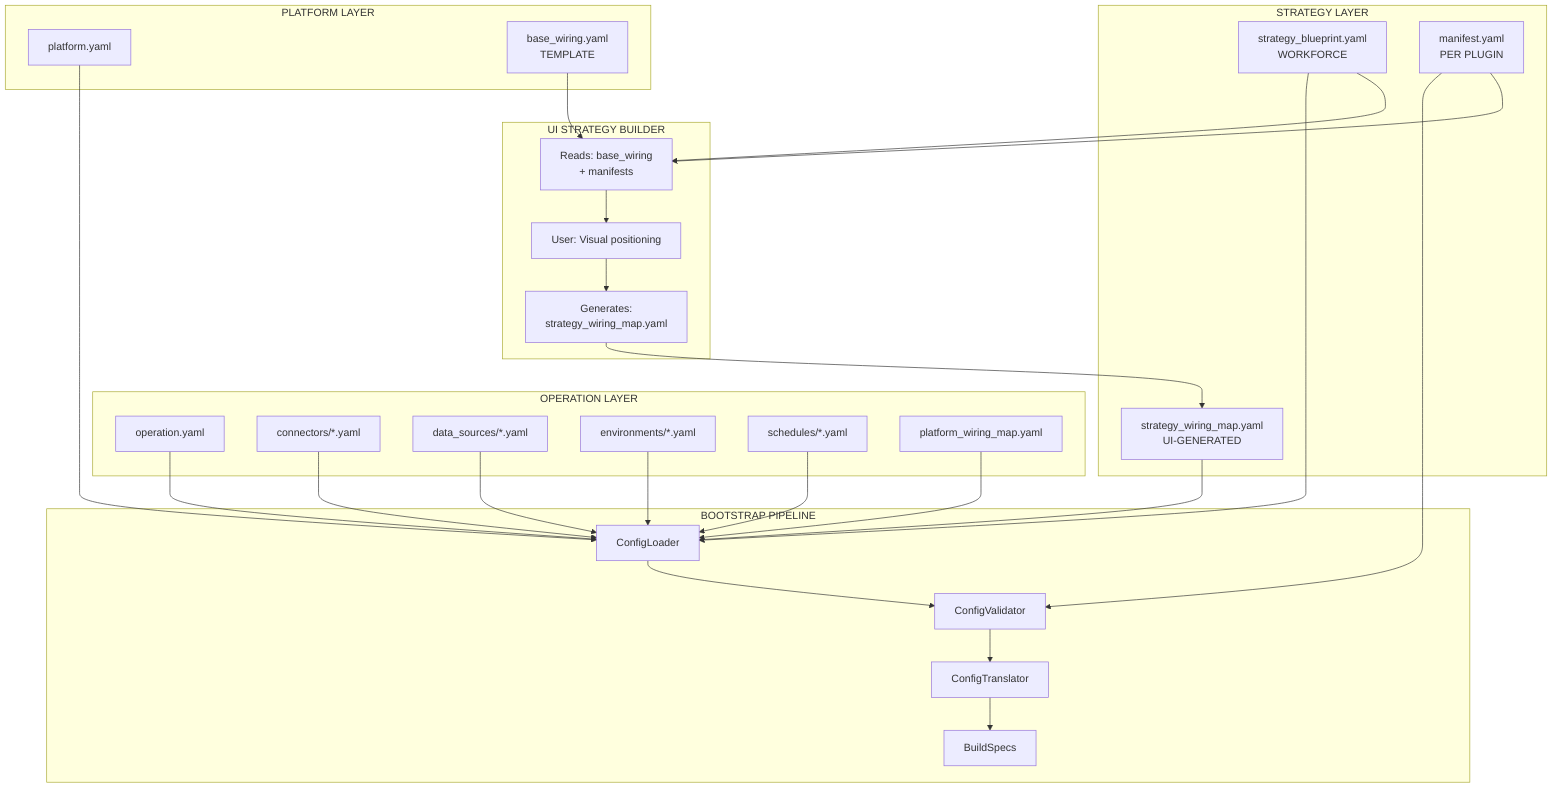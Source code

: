 graph TD
    subgraph Platform["PLATFORM LAYER"]
        P1[platform.yaml]
        P2[base_wiring.yaml<br/>TEMPLATE]
    end
    
    subgraph Operation["OPERATION LAYER"]
        O1[operation.yaml]
        O2[connectors/*.yaml]
        O3[data_sources/*.yaml]
        O4[environments/*.yaml]
        O5[schedules/*.yaml]
        O6[platform_wiring_map.yaml]
    end
    
    subgraph Strategy["STRATEGY LAYER"]
        S1[strategy_blueprint.yaml<br/>WORKFORCE]
        S2[strategy_wiring_map.yaml<br/>UI-GENERATED]
        S3[manifest.yaml<br/>PER PLUGIN]
    end
    
    subgraph UI["UI STRATEGY BUILDER"]
        UI1[Reads: base_wiring<br/>+ manifests]
        UI2[User: Visual positioning]
        UI3[Generates:<br/>strategy_wiring_map.yaml]
    end
    
    subgraph Bootstrap["BOOTSTRAP PIPELINE"]
        B1[ConfigLoader]
        B2[ConfigValidator]
        B3[ConfigTranslator]
        B4[BuildSpecs]
    end
    
    P1 --> B1
    P2 --> UI1
    O1 --> B1
    O2 --> B1
    O3 --> B1
    O4 --> B1
    O5 --> B1
    O6 --> B1
    
    S1 --> UI1
    S3 --> UI1
    UI1 --> UI2
    UI2 --> UI3
    UI3 --> S2
    
    S1 --> B1
    S2 --> B1
    S3 --> B2
    
    B1 --> B2
    B2 --> B3
    B3 --> B4